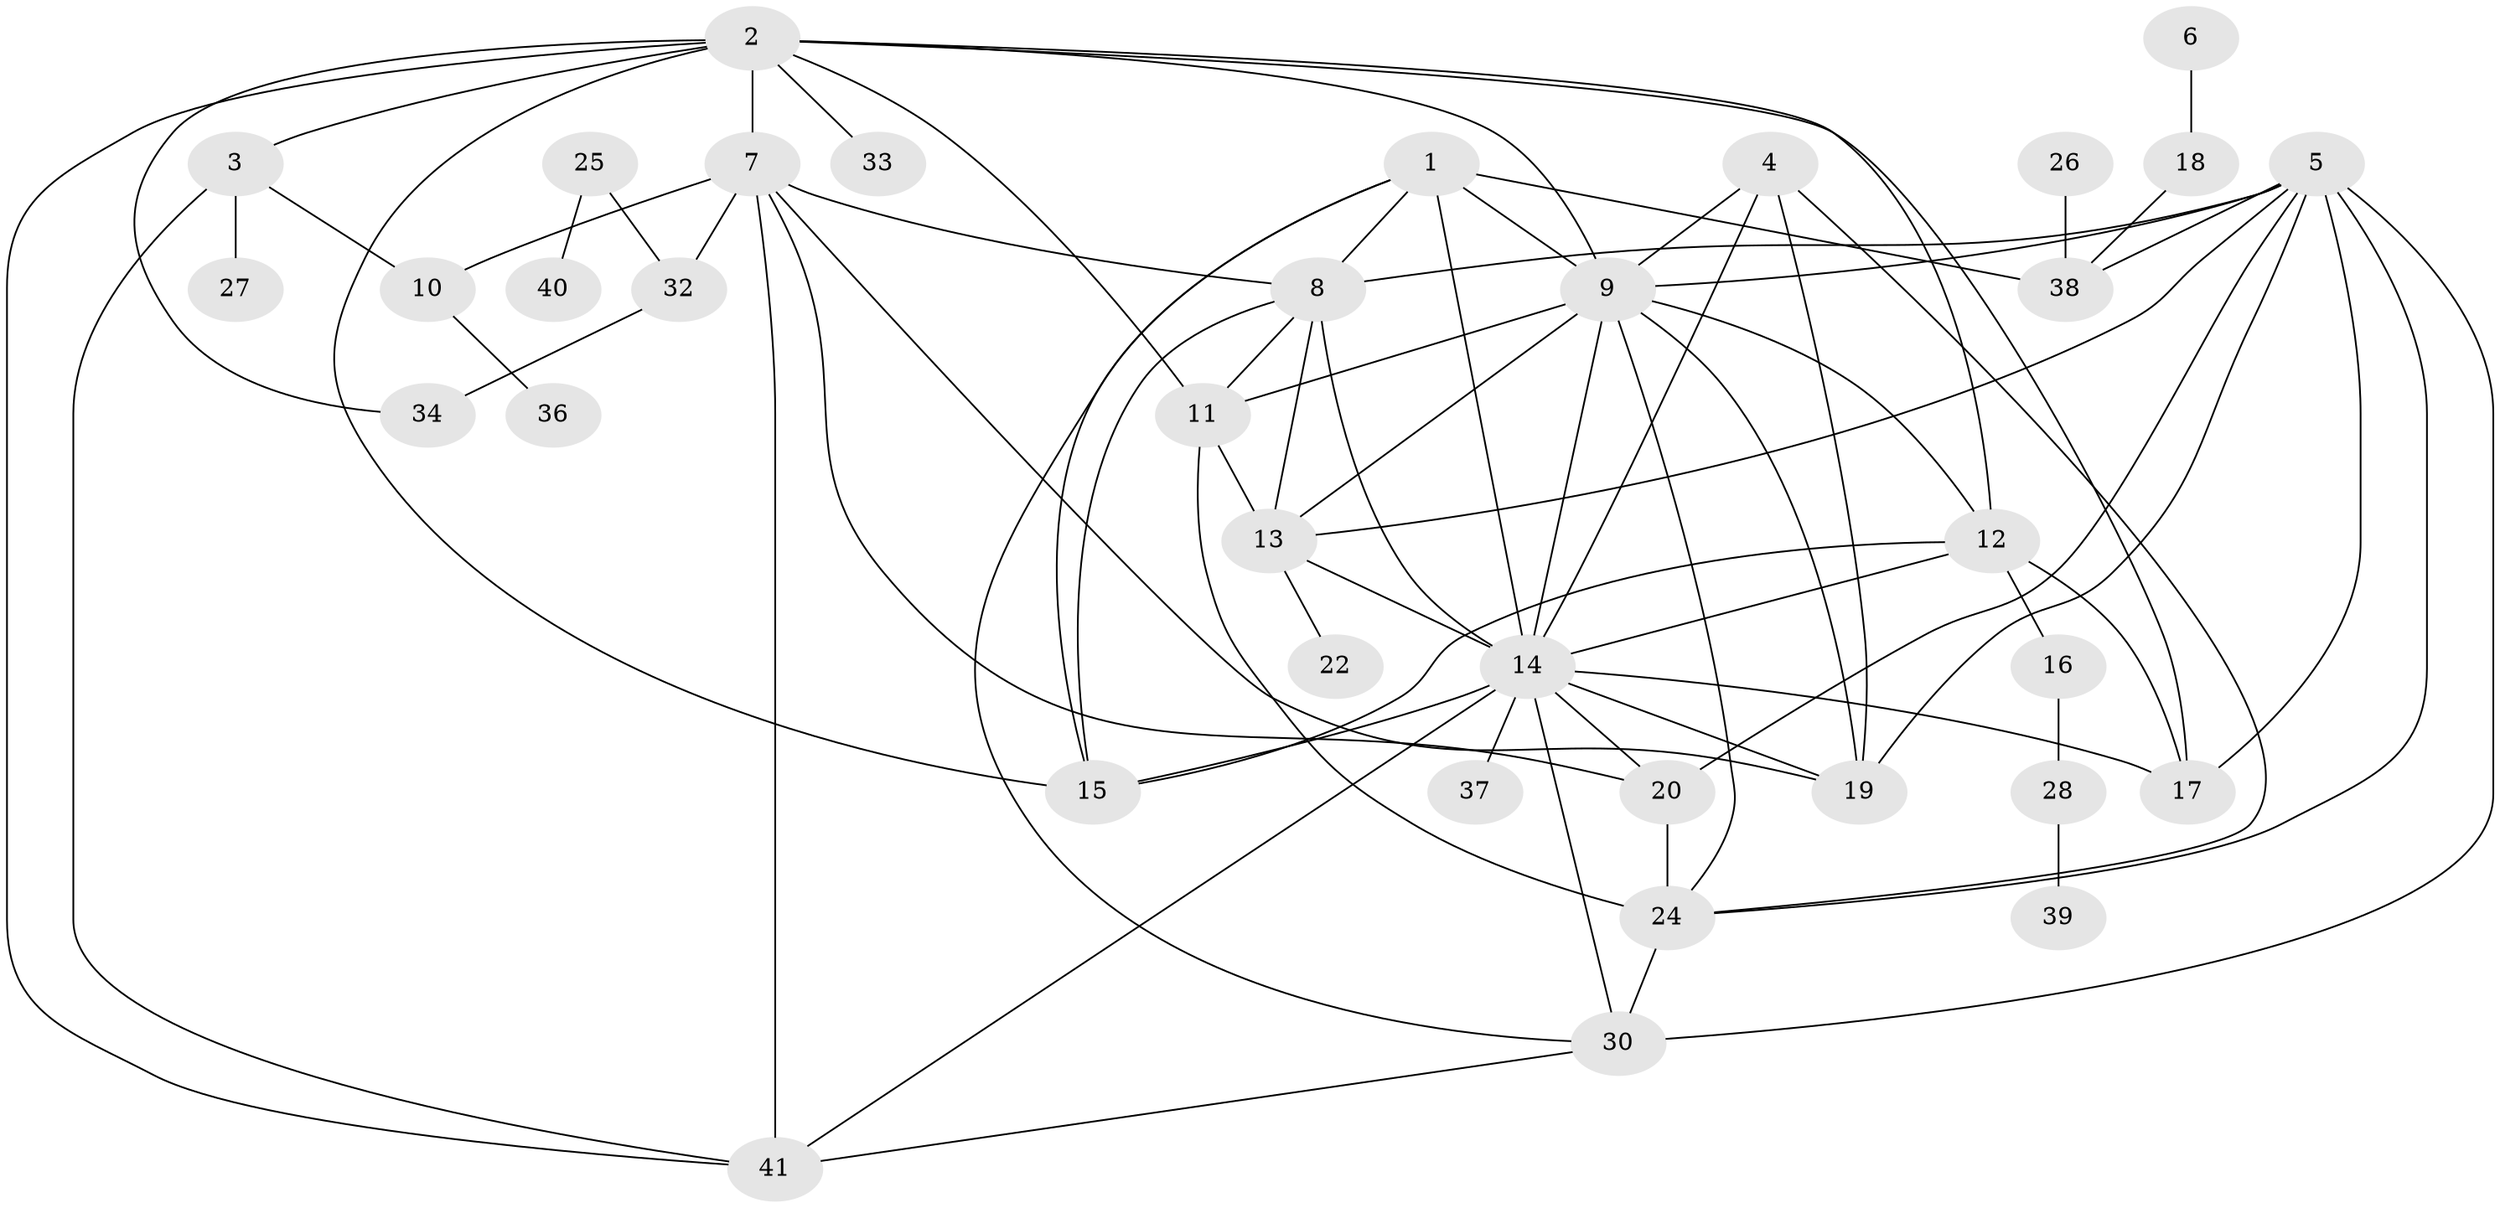 // original degree distribution, {5: 0.14814814814814814, 3: 0.16049382716049382, 2: 0.2345679012345679, 4: 0.13580246913580246, 7: 0.04938271604938271, 1: 0.16049382716049382, 6: 0.037037037037037035, 0: 0.06172839506172839, 10: 0.012345679012345678}
// Generated by graph-tools (version 1.1) at 2025/33/03/09/25 02:33:49]
// undirected, 36 vertices, 75 edges
graph export_dot {
graph [start="1"]
  node [color=gray90,style=filled];
  1;
  2;
  3;
  4;
  5;
  6;
  7;
  8;
  9;
  10;
  11;
  12;
  13;
  14;
  15;
  16;
  17;
  18;
  19;
  20;
  22;
  24;
  25;
  26;
  27;
  28;
  30;
  32;
  33;
  34;
  36;
  37;
  38;
  39;
  40;
  41;
  1 -- 8 [weight=1.0];
  1 -- 9 [weight=2.0];
  1 -- 14 [weight=4.0];
  1 -- 15 [weight=1.0];
  1 -- 30 [weight=1.0];
  1 -- 38 [weight=1.0];
  2 -- 3 [weight=1.0];
  2 -- 7 [weight=2.0];
  2 -- 9 [weight=1.0];
  2 -- 11 [weight=1.0];
  2 -- 12 [weight=1.0];
  2 -- 15 [weight=1.0];
  2 -- 17 [weight=1.0];
  2 -- 33 [weight=1.0];
  2 -- 34 [weight=1.0];
  2 -- 41 [weight=1.0];
  3 -- 10 [weight=1.0];
  3 -- 27 [weight=1.0];
  3 -- 41 [weight=1.0];
  4 -- 9 [weight=1.0];
  4 -- 14 [weight=1.0];
  4 -- 19 [weight=1.0];
  4 -- 24 [weight=2.0];
  5 -- 8 [weight=2.0];
  5 -- 9 [weight=1.0];
  5 -- 13 [weight=1.0];
  5 -- 17 [weight=2.0];
  5 -- 19 [weight=1.0];
  5 -- 20 [weight=2.0];
  5 -- 24 [weight=1.0];
  5 -- 30 [weight=1.0];
  5 -- 38 [weight=1.0];
  6 -- 18 [weight=1.0];
  7 -- 8 [weight=1.0];
  7 -- 10 [weight=1.0];
  7 -- 19 [weight=1.0];
  7 -- 20 [weight=2.0];
  7 -- 32 [weight=1.0];
  7 -- 41 [weight=1.0];
  8 -- 11 [weight=1.0];
  8 -- 13 [weight=1.0];
  8 -- 14 [weight=1.0];
  8 -- 15 [weight=1.0];
  9 -- 11 [weight=1.0];
  9 -- 12 [weight=1.0];
  9 -- 13 [weight=1.0];
  9 -- 14 [weight=2.0];
  9 -- 19 [weight=1.0];
  9 -- 24 [weight=1.0];
  10 -- 36 [weight=1.0];
  11 -- 13 [weight=1.0];
  11 -- 24 [weight=1.0];
  12 -- 14 [weight=1.0];
  12 -- 15 [weight=1.0];
  12 -- 16 [weight=1.0];
  12 -- 17 [weight=1.0];
  13 -- 14 [weight=1.0];
  13 -- 22 [weight=1.0];
  14 -- 15 [weight=2.0];
  14 -- 17 [weight=2.0];
  14 -- 19 [weight=1.0];
  14 -- 20 [weight=1.0];
  14 -- 30 [weight=1.0];
  14 -- 37 [weight=1.0];
  14 -- 41 [weight=1.0];
  16 -- 28 [weight=1.0];
  18 -- 38 [weight=1.0];
  20 -- 24 [weight=2.0];
  24 -- 30 [weight=2.0];
  25 -- 32 [weight=1.0];
  25 -- 40 [weight=1.0];
  26 -- 38 [weight=1.0];
  28 -- 39 [weight=1.0];
  30 -- 41 [weight=1.0];
  32 -- 34 [weight=1.0];
}
